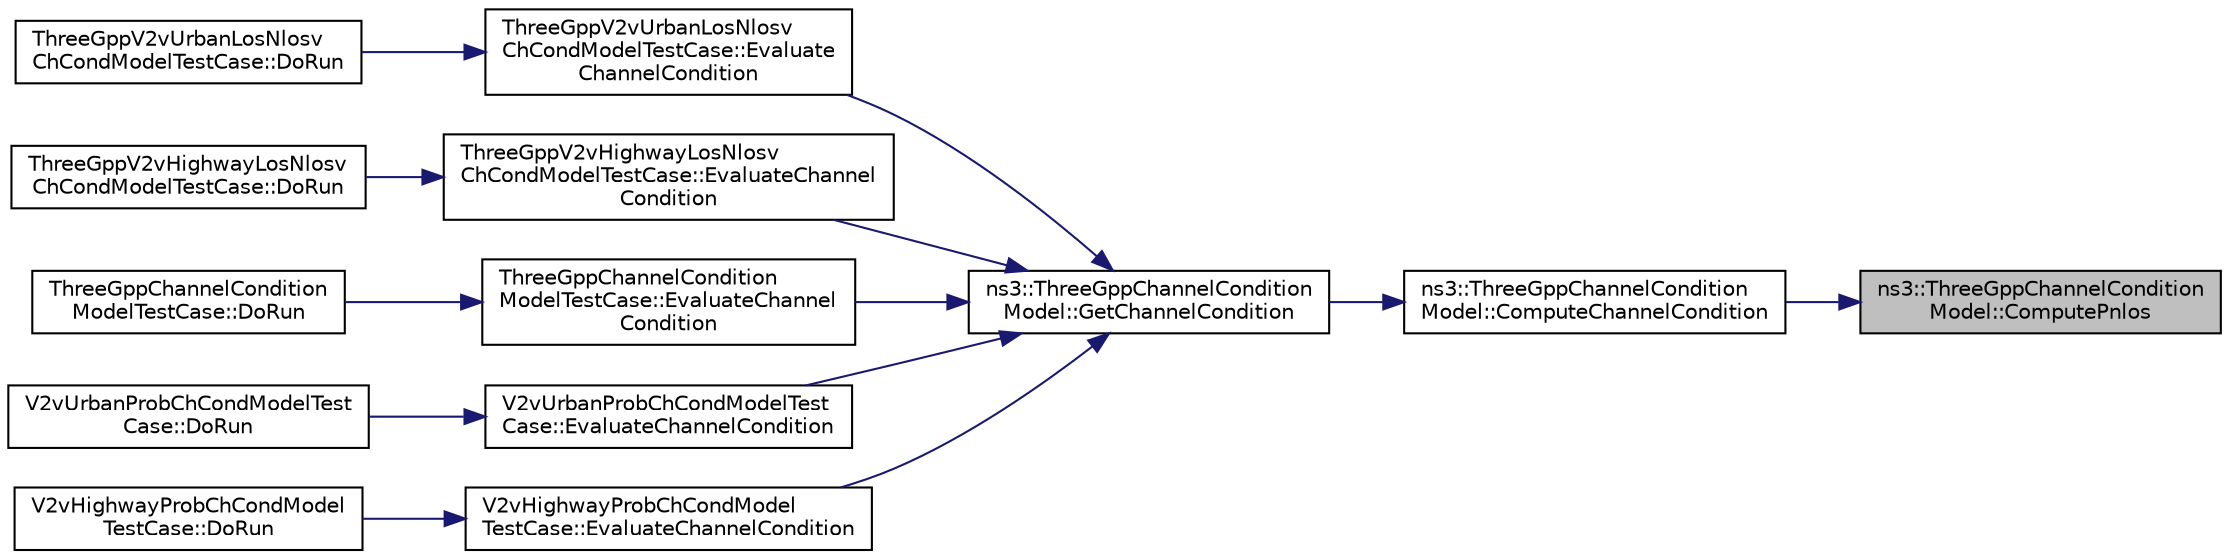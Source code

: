 digraph "ns3::ThreeGppChannelConditionModel::ComputePnlos"
{
 // LATEX_PDF_SIZE
  edge [fontname="Helvetica",fontsize="10",labelfontname="Helvetica",labelfontsize="10"];
  node [fontname="Helvetica",fontsize="10",shape=record];
  rankdir="RL";
  Node1 [label="ns3::ThreeGppChannelCondition\lModel::ComputePnlos",height=0.2,width=0.4,color="black", fillcolor="grey75", style="filled", fontcolor="black",tooltip="Compute the NLOS probability."];
  Node1 -> Node2 [dir="back",color="midnightblue",fontsize="10",style="solid",fontname="Helvetica"];
  Node2 [label="ns3::ThreeGppChannelCondition\lModel::ComputeChannelCondition",height=0.2,width=0.4,color="black", fillcolor="white", style="filled",URL="$classns3_1_1_three_gpp_channel_condition_model.html#ada83eb809c2a4981a219d3674bbb7aa9",tooltip="This method computes the channel condition based on a probabilistic model that is specific for the sc..."];
  Node2 -> Node3 [dir="back",color="midnightblue",fontsize="10",style="solid",fontname="Helvetica"];
  Node3 [label="ns3::ThreeGppChannelCondition\lModel::GetChannelCondition",height=0.2,width=0.4,color="black", fillcolor="white", style="filled",URL="$classns3_1_1_three_gpp_channel_condition_model.html#a3065d925996498a7ad41fe5004b90a3c",tooltip="Retrieve the condition of the channel between a and b."];
  Node3 -> Node4 [dir="back",color="midnightblue",fontsize="10",style="solid",fontname="Helvetica"];
  Node4 [label="ThreeGppV2vUrbanLosNlosv\lChCondModelTestCase::Evaluate\lChannelCondition",height=0.2,width=0.4,color="black", fillcolor="white", style="filled",URL="$class_three_gpp_v2v_urban_los_nlosv_ch_cond_model_test_case.html#aa8d55f861e5bade2509f64ac730319f2",tooltip="Evaluates the channel condition between two nodes by calling the method GetChannelCondition on m_cond..."];
  Node4 -> Node5 [dir="back",color="midnightblue",fontsize="10",style="solid",fontname="Helvetica"];
  Node5 [label="ThreeGppV2vUrbanLosNlosv\lChCondModelTestCase::DoRun",height=0.2,width=0.4,color="black", fillcolor="white", style="filled",URL="$class_three_gpp_v2v_urban_los_nlosv_ch_cond_model_test_case.html#a3c2df4a7a3f3d79b69a9b82b5aed42aa",tooltip="Builds the simulation scenario and perform the tests."];
  Node3 -> Node6 [dir="back",color="midnightblue",fontsize="10",style="solid",fontname="Helvetica"];
  Node6 [label="ThreeGppV2vHighwayLosNlosv\lChCondModelTestCase::EvaluateChannel\lCondition",height=0.2,width=0.4,color="black", fillcolor="white", style="filled",URL="$class_three_gpp_v2v_highway_los_nlosv_ch_cond_model_test_case.html#a4ed0de80e9723c449dbe65567ccf1505",tooltip="Evaluates the channel condition between two nodes by calling the method GetChannelCondition on m_cond..."];
  Node6 -> Node7 [dir="back",color="midnightblue",fontsize="10",style="solid",fontname="Helvetica"];
  Node7 [label="ThreeGppV2vHighwayLosNlosv\lChCondModelTestCase::DoRun",height=0.2,width=0.4,color="black", fillcolor="white", style="filled",URL="$class_three_gpp_v2v_highway_los_nlosv_ch_cond_model_test_case.html#a6f70342d318085f5dd1ec9161fab5814",tooltip="Builds the simulation scenario and perform the tests."];
  Node3 -> Node8 [dir="back",color="midnightblue",fontsize="10",style="solid",fontname="Helvetica"];
  Node8 [label="ThreeGppChannelCondition\lModelTestCase::EvaluateChannel\lCondition",height=0.2,width=0.4,color="black", fillcolor="white", style="filled",URL="$class_three_gpp_channel_condition_model_test_case.html#a5d1783b8b6eb685246c6f90d240cec2d",tooltip="Evaluates the channel condition between two nodes by calling the method GetChannelCondition on m_cond..."];
  Node8 -> Node9 [dir="back",color="midnightblue",fontsize="10",style="solid",fontname="Helvetica"];
  Node9 [label="ThreeGppChannelCondition\lModelTestCase::DoRun",height=0.2,width=0.4,color="black", fillcolor="white", style="filled",URL="$class_three_gpp_channel_condition_model_test_case.html#a1e051fff0969bbc48d047f7a3a08ce0e",tooltip="Builds the simulation scenario and perform the tests."];
  Node3 -> Node10 [dir="back",color="midnightblue",fontsize="10",style="solid",fontname="Helvetica"];
  Node10 [label="V2vUrbanProbChCondModelTest\lCase::EvaluateChannelCondition",height=0.2,width=0.4,color="black", fillcolor="white", style="filled",URL="$class_v2v_urban_prob_ch_cond_model_test_case.html#a5dacfb4db3bc39d0dcbaeee000370724",tooltip="Evaluates the channel condition between two nodes by calling the method GetChannelCondition on m_cond..."];
  Node10 -> Node11 [dir="back",color="midnightblue",fontsize="10",style="solid",fontname="Helvetica"];
  Node11 [label="V2vUrbanProbChCondModelTest\lCase::DoRun",height=0.2,width=0.4,color="black", fillcolor="white", style="filled",URL="$class_v2v_urban_prob_ch_cond_model_test_case.html#a5e8a78e5af26ac34bec4ab6c18fde149",tooltip="Builds the simulation scenario and perform the tests."];
  Node3 -> Node12 [dir="back",color="midnightblue",fontsize="10",style="solid",fontname="Helvetica"];
  Node12 [label="V2vHighwayProbChCondModel\lTestCase::EvaluateChannelCondition",height=0.2,width=0.4,color="black", fillcolor="white", style="filled",URL="$class_v2v_highway_prob_ch_cond_model_test_case.html#a0b793e4103942cc9f626a46c86fe34fc",tooltip="Evaluates the channel condition between two nodes by calling the method GetChannelCondition on m_cond..."];
  Node12 -> Node13 [dir="back",color="midnightblue",fontsize="10",style="solid",fontname="Helvetica"];
  Node13 [label="V2vHighwayProbChCondModel\lTestCase::DoRun",height=0.2,width=0.4,color="black", fillcolor="white", style="filled",URL="$class_v2v_highway_prob_ch_cond_model_test_case.html#aa973405f68efce293f6a395ab7a2af4f",tooltip="Builds the simulation scenario and perform the tests."];
}
